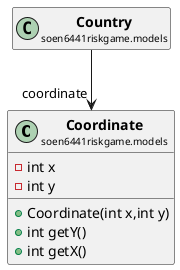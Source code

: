 @startuml

skinparam svgLinkTarget _parent
skinparam linetype ortho
set namespaceSeparator none
class "<b><size:14>Coordinate</b>\n<size:10>soen6441riskgame.models" as soen6441riskgame.models.Coordinate  [[../../soen6441riskgame/models/Coordinate.html{soen6441riskgame.models.Coordinate}]] {
-int x
-int y
+Coordinate(int x,int y)
+int getY()
+int getX()
}



class "<b><size:14>Country</b>\n<size:10>soen6441riskgame.models" as soen6441riskgame.models.Country  [[../../soen6441riskgame/models/Country.html{soen6441riskgame.models.Country}]] {
}

hide soen6441riskgame.models.Country fields
hide soen6441riskgame.models.Country methods

soen6441riskgame.models.Country -->  "coordinate" soen6441riskgame.models.Coordinate


@enduml
